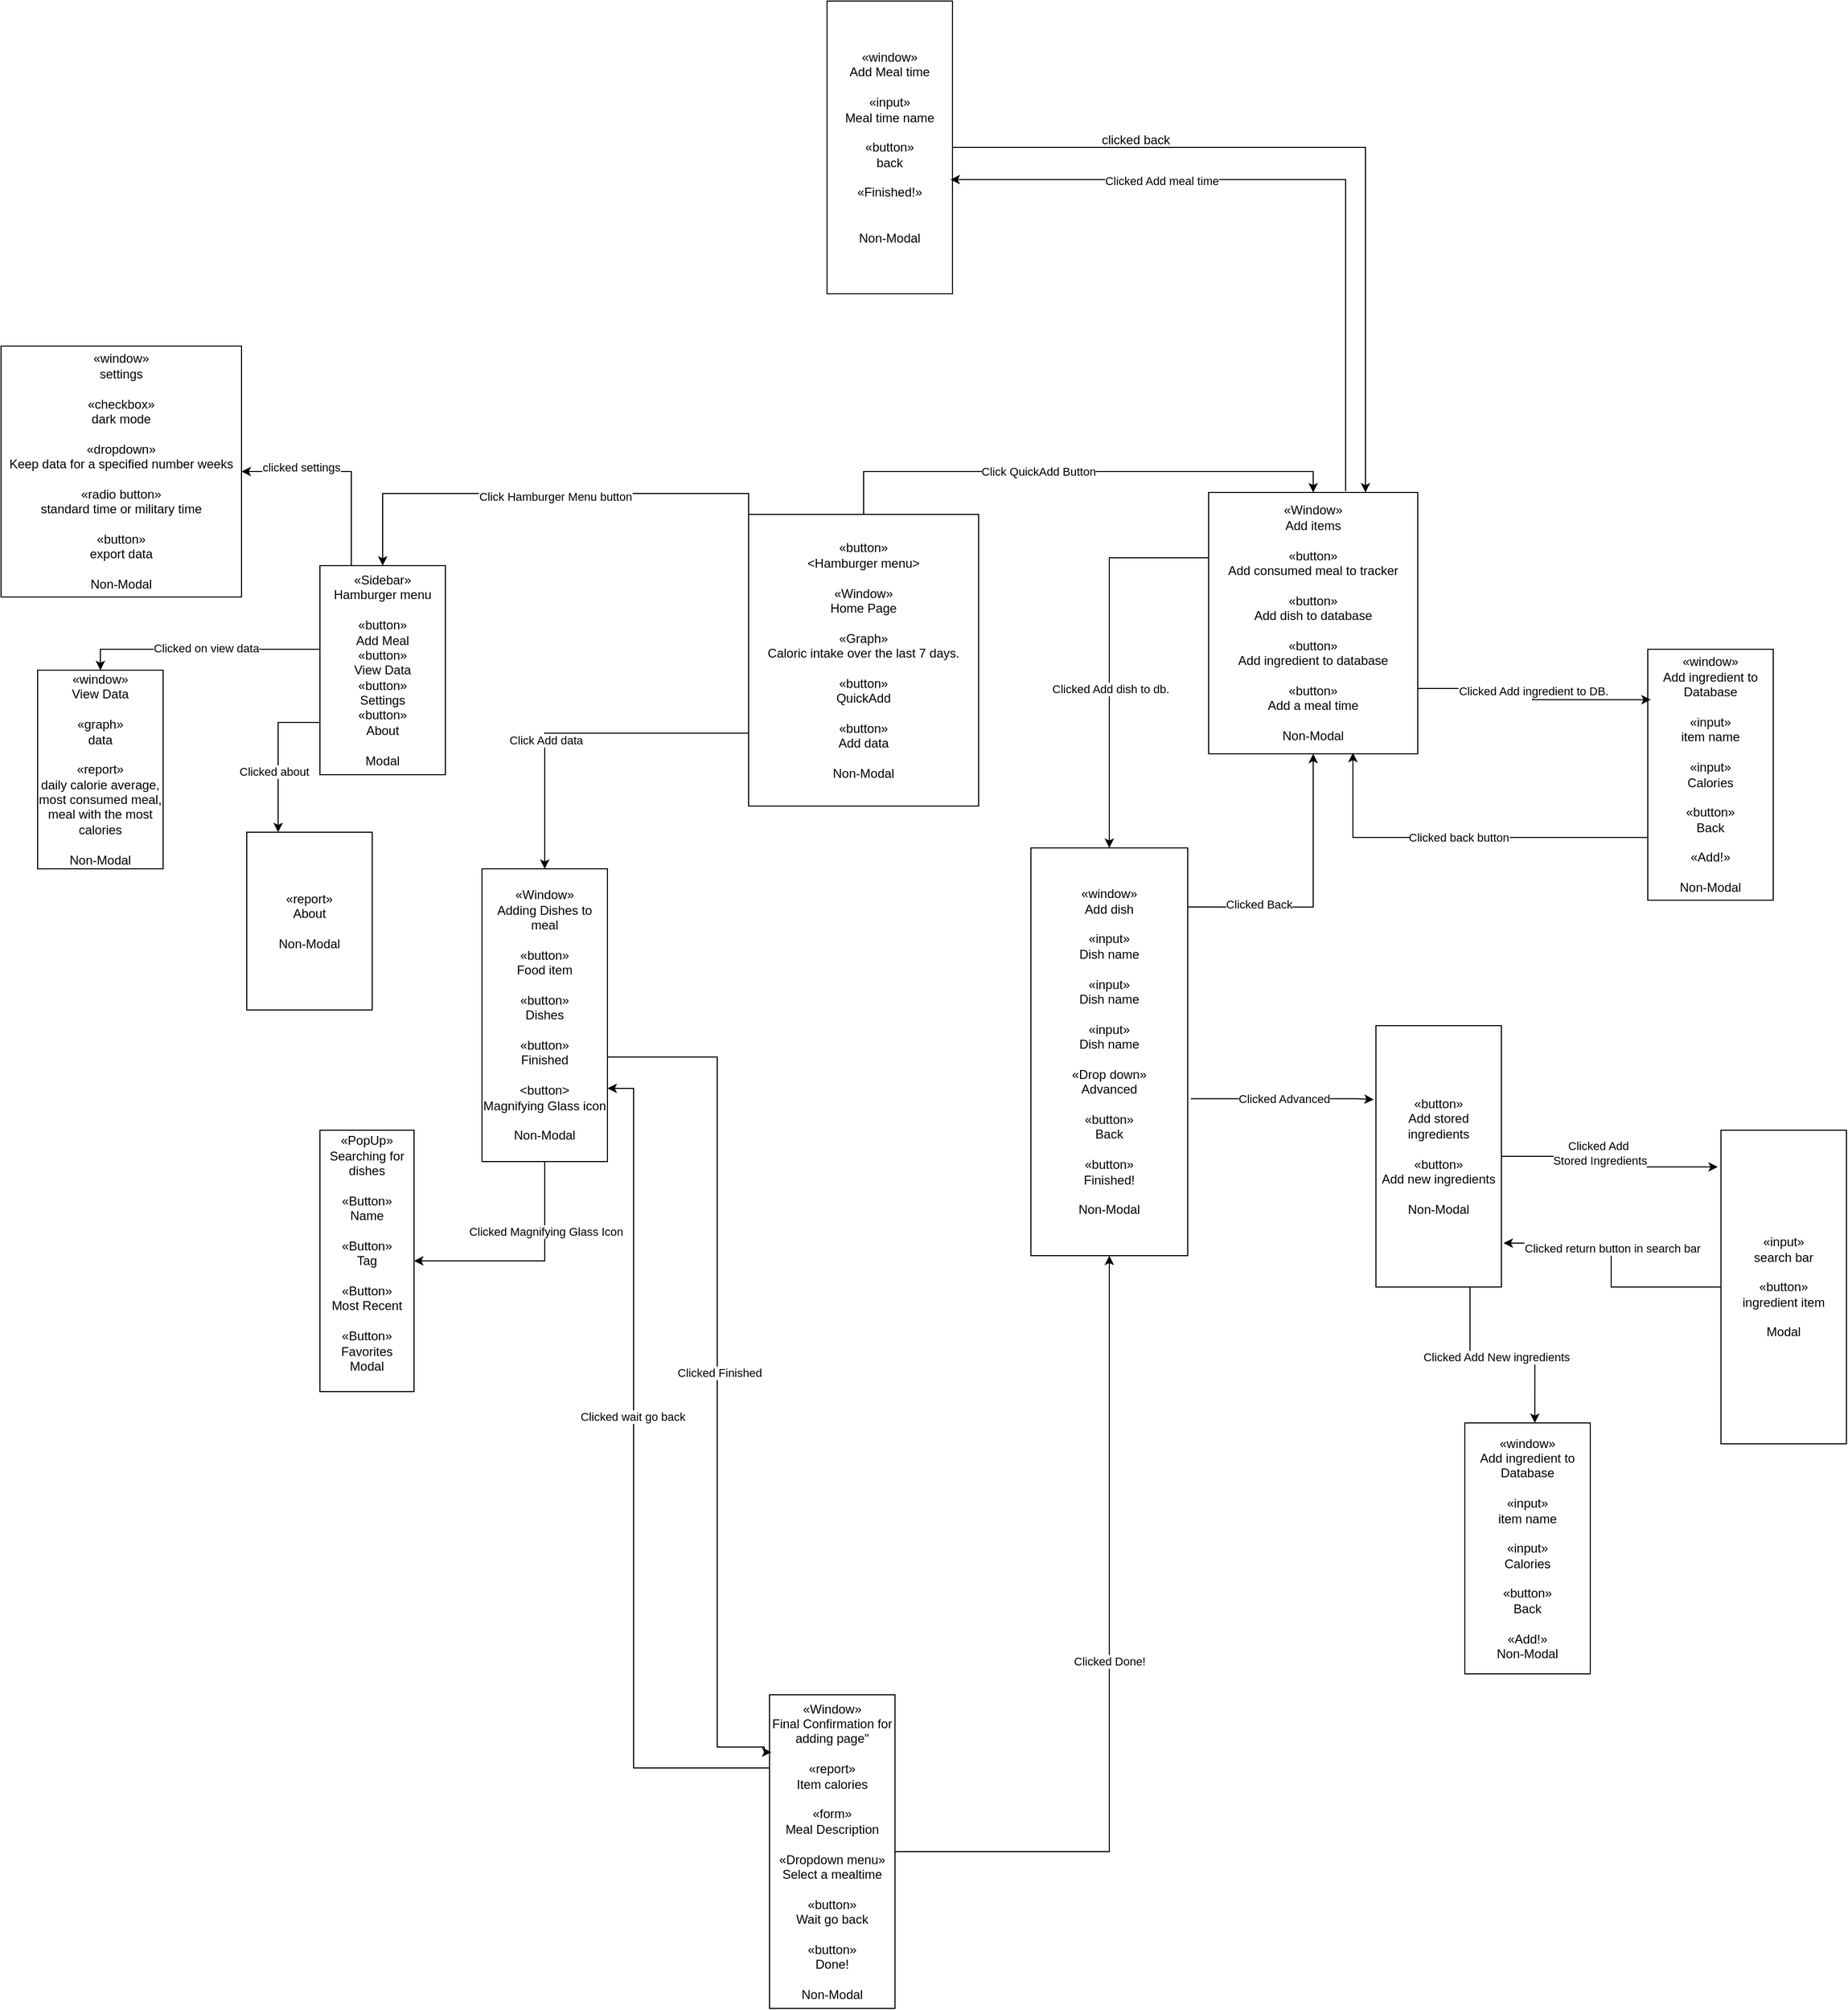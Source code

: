 <mxfile version="24.4.13" type="device">
  <diagram name="Page-1" id="APHTnaRsYDHRcKdXppEu">
    <mxGraphModel dx="1602" dy="1571" grid="1" gridSize="10" guides="1" tooltips="1" connect="1" arrows="1" fold="1" page="1" pageScale="1" pageWidth="850" pageHeight="1100" math="0" shadow="0">
      <root>
        <mxCell id="0" />
        <mxCell id="1" parent="0" />
        <mxCell id="J21b_Lvd1EbS78n08SfB-17" style="edgeStyle=orthogonalEdgeStyle;rounded=0;orthogonalLoop=1;jettySize=auto;html=1;exitX=0;exitY=0;exitDx=0;exitDy=0;entryX=0.5;entryY=0;entryDx=0;entryDy=0;" parent="1" source="J21b_Lvd1EbS78n08SfB-19" target="J21b_Lvd1EbS78n08SfB-20" edge="1">
          <mxGeometry relative="1" as="geometry" />
        </mxCell>
        <mxCell id="J21b_Lvd1EbS78n08SfB-18" value="Click Hamburger Menu button" style="edgeLabel;html=1;align=center;verticalAlign=middle;resizable=0;points=[];" parent="J21b_Lvd1EbS78n08SfB-17" vertex="1" connectable="0">
          <mxGeometry x="-0.065" y="3" relative="1" as="geometry">
            <mxPoint as="offset" />
          </mxGeometry>
        </mxCell>
        <mxCell id="J21b_Lvd1EbS78n08SfB-19" value="&lt;div&gt;«button»&lt;br&gt;&lt;/div&gt;&lt;div&gt;&amp;lt;Hamburger menu&amp;gt;&lt;/div&gt;&lt;div&gt;&lt;br&gt;&lt;/div&gt;«Window»&lt;div&gt;Home Page&lt;/div&gt;&lt;div&gt;&lt;br&gt;&lt;/div&gt;&lt;div&gt;«Graph»&lt;br&gt;&lt;/div&gt;&lt;div&gt;Caloric intake over the last 7 days.&lt;/div&gt;&lt;div&gt;&lt;br&gt;&lt;/div&gt;&lt;div&gt;«button»&lt;br&gt;&lt;/div&gt;&lt;div&gt;QuickAdd&lt;/div&gt;&lt;div&gt;&lt;br&gt;&lt;/div&gt;&lt;div&gt;«button»&lt;br&gt;&lt;/div&gt;&lt;div&gt;Add data&lt;/div&gt;&lt;div&gt;&lt;br&gt;&lt;/div&gt;&lt;div&gt;Non-Modal&lt;/div&gt;" style="html=1;whiteSpace=wrap;" parent="1" vertex="1">
          <mxGeometry x="470" y="161" width="220" height="279" as="geometry" />
        </mxCell>
        <mxCell id="J21b_Lvd1EbS78n08SfB-85" style="edgeStyle=orthogonalEdgeStyle;rounded=0;orthogonalLoop=1;jettySize=auto;html=1;entryX=0.5;entryY=0;entryDx=0;entryDy=0;" parent="1" source="J21b_Lvd1EbS78n08SfB-20" target="J21b_Lvd1EbS78n08SfB-83" edge="1">
          <mxGeometry relative="1" as="geometry">
            <Array as="points">
              <mxPoint x="-150" y="290" />
            </Array>
          </mxGeometry>
        </mxCell>
        <mxCell id="J21b_Lvd1EbS78n08SfB-86" value="Clicked on view data" style="edgeLabel;html=1;align=center;verticalAlign=middle;resizable=0;points=[];" parent="J21b_Lvd1EbS78n08SfB-85" vertex="1" connectable="0">
          <mxGeometry x="-0.049" y="-1" relative="1" as="geometry">
            <mxPoint as="offset" />
          </mxGeometry>
        </mxCell>
        <mxCell id="J21b_Lvd1EbS78n08SfB-91" style="edgeStyle=orthogonalEdgeStyle;rounded=0;orthogonalLoop=1;jettySize=auto;html=1;exitX=0;exitY=0.75;exitDx=0;exitDy=0;entryX=0.25;entryY=0;entryDx=0;entryDy=0;" parent="1" source="J21b_Lvd1EbS78n08SfB-20" target="J21b_Lvd1EbS78n08SfB-90" edge="1">
          <mxGeometry relative="1" as="geometry" />
        </mxCell>
        <mxCell id="J21b_Lvd1EbS78n08SfB-92" value="Clicked about" style="edgeLabel;html=1;align=center;verticalAlign=middle;resizable=0;points=[];" parent="J21b_Lvd1EbS78n08SfB-91" vertex="1" connectable="0">
          <mxGeometry x="0.201" y="-4" relative="1" as="geometry">
            <mxPoint as="offset" />
          </mxGeometry>
        </mxCell>
        <mxCell id="J21b_Lvd1EbS78n08SfB-20" value="«Sidebar»&lt;br&gt;&lt;div&gt;Hamburger menu&lt;/div&gt;&lt;div&gt;&lt;br&gt;&lt;/div&gt;&lt;div&gt;«button»&lt;br&gt;&lt;/div&gt;&lt;div&gt;Add Meal&lt;/div&gt;&lt;div&gt;«button»&lt;br&gt;&lt;/div&gt;&lt;div&gt;View Data&lt;/div&gt;&lt;div&gt;«button»&lt;br&gt;&lt;/div&gt;&lt;div&gt;Settings&lt;/div&gt;&lt;div&gt;«button»&lt;br&gt;&lt;/div&gt;&lt;div&gt;About&lt;/div&gt;&lt;div&gt;&lt;br&gt;&lt;/div&gt;&lt;div&gt;Modal&lt;/div&gt;" style="html=1;whiteSpace=wrap;" parent="1" vertex="1">
          <mxGeometry x="60" y="210" width="120" height="200" as="geometry" />
        </mxCell>
        <mxCell id="J21b_Lvd1EbS78n08SfB-50" style="edgeStyle=orthogonalEdgeStyle;rounded=0;orthogonalLoop=1;jettySize=auto;html=1;exitX=0;exitY=0.25;exitDx=0;exitDy=0;entryX=0.5;entryY=0;entryDx=0;entryDy=0;" parent="1" source="J21b_Lvd1EbS78n08SfB-21" target="J21b_Lvd1EbS78n08SfB-48" edge="1">
          <mxGeometry relative="1" as="geometry" />
        </mxCell>
        <mxCell id="J21b_Lvd1EbS78n08SfB-52" value="Clicked Add dish to db." style="edgeLabel;html=1;align=center;verticalAlign=middle;resizable=0;points=[];" parent="J21b_Lvd1EbS78n08SfB-50" vertex="1" connectable="0">
          <mxGeometry x="0.183" y="1" relative="1" as="geometry">
            <mxPoint as="offset" />
          </mxGeometry>
        </mxCell>
        <mxCell id="J21b_Lvd1EbS78n08SfB-21" value="&lt;div&gt;«Window»&lt;br&gt;&lt;/div&gt;&lt;div&gt;Add items&lt;/div&gt;&lt;div&gt;&lt;br&gt;&lt;/div&gt;«button»&lt;div&gt;Add consumed meal to tracker&lt;/div&gt;&lt;div&gt;&lt;br&gt;&lt;/div&gt;&lt;div&gt;«button»&lt;br&gt;&lt;/div&gt;&lt;div&gt;Add dish to database&lt;/div&gt;&lt;div&gt;&lt;br&gt;&lt;/div&gt;&lt;div&gt;«button»&lt;br&gt;&lt;/div&gt;&lt;div&gt;Add ingredient to database&lt;/div&gt;&lt;div&gt;&lt;br&gt;&lt;/div&gt;&lt;div&gt;«button»&lt;br&gt;&lt;/div&gt;&lt;div&gt;Add a meal time&lt;/div&gt;&lt;div&gt;&lt;br&gt;&lt;/div&gt;&lt;div&gt;Non-Modal&lt;/div&gt;" style="html=1;whiteSpace=wrap;" parent="1" vertex="1">
          <mxGeometry x="910" y="140" width="200" height="250" as="geometry" />
        </mxCell>
        <mxCell id="J21b_Lvd1EbS78n08SfB-22" style="rounded=0;orthogonalLoop=1;jettySize=auto;html=1;entryX=0.5;entryY=0;entryDx=0;entryDy=0;edgeStyle=orthogonalEdgeStyle;exitX=0.5;exitY=0;exitDx=0;exitDy=0;" parent="1" source="J21b_Lvd1EbS78n08SfB-19" target="J21b_Lvd1EbS78n08SfB-21" edge="1">
          <mxGeometry relative="1" as="geometry">
            <mxPoint x="570" y="160" as="sourcePoint" />
            <mxPoint x="577.5" y="630" as="targetPoint" />
          </mxGeometry>
        </mxCell>
        <mxCell id="J21b_Lvd1EbS78n08SfB-23" value="Click QuickAdd Button" style="edgeLabel;html=1;align=center;verticalAlign=middle;resizable=0;points=[];" parent="J21b_Lvd1EbS78n08SfB-22" vertex="1" connectable="0">
          <mxGeometry x="-0.154" relative="1" as="geometry">
            <mxPoint as="offset" />
          </mxGeometry>
        </mxCell>
        <mxCell id="J21b_Lvd1EbS78n08SfB-25" value="&lt;div&gt;«Window»&lt;br&gt;&lt;/div&gt;&lt;div&gt;Adding Dishes to meal&lt;/div&gt;&lt;div&gt;&lt;br&gt;&lt;/div&gt;«button»&lt;div&gt;Food item&lt;/div&gt;&lt;div&gt;&lt;br&gt;&lt;/div&gt;&lt;div&gt;«button»&lt;/div&gt;&lt;div&gt;Dishes&lt;/div&gt;&lt;div&gt;&lt;br&gt;&lt;/div&gt;&lt;div&gt;«button»&lt;/div&gt;&lt;div&gt;Finished&lt;br&gt;&lt;div&gt;&lt;br&gt;&lt;div&gt;&amp;lt;button&amp;gt;&lt;/div&gt;&lt;/div&gt;&lt;/div&gt;&lt;div&gt;Magnifying Glass icon&lt;/div&gt;&lt;div&gt;&lt;br&gt;&lt;/div&gt;&lt;div&gt;Non-Modal&lt;/div&gt;" style="rounded=0;whiteSpace=wrap;html=1;direction=south;" parent="1" vertex="1">
          <mxGeometry x="215" y="500" width="120" height="280" as="geometry" />
        </mxCell>
        <mxCell id="J21b_Lvd1EbS78n08SfB-26" value="" style="endArrow=classic;html=1;rounded=0;exitX=0;exitY=0.75;exitDx=0;exitDy=0;entryX=0;entryY=0.5;entryDx=0;entryDy=0;edgeStyle=orthogonalEdgeStyle;" parent="1" source="J21b_Lvd1EbS78n08SfB-19" target="J21b_Lvd1EbS78n08SfB-25" edge="1">
          <mxGeometry width="50" height="50" relative="1" as="geometry">
            <mxPoint x="250" y="560" as="sourcePoint" />
            <mxPoint x="300" y="510" as="targetPoint" />
          </mxGeometry>
        </mxCell>
        <mxCell id="J21b_Lvd1EbS78n08SfB-27" value="Click Add data" style="edgeLabel;html=1;align=center;verticalAlign=middle;resizable=0;points=[];" parent="J21b_Lvd1EbS78n08SfB-26" vertex="1" connectable="0">
          <mxGeometry x="0.241" y="1" relative="1" as="geometry">
            <mxPoint as="offset" />
          </mxGeometry>
        </mxCell>
        <mxCell id="J21b_Lvd1EbS78n08SfB-30" value="«PopUp»&lt;div&gt;Searching for dishes&lt;/div&gt;&lt;div&gt;&lt;br&gt;&lt;/div&gt;&lt;div&gt;«Button»&lt;br&gt;&lt;/div&gt;&lt;div&gt;Name&lt;/div&gt;&lt;div&gt;&lt;br&gt;&lt;/div&gt;&lt;div&gt;«Button»&lt;br&gt;&lt;/div&gt;&lt;div&gt;Tag&lt;/div&gt;&lt;div&gt;&lt;br&gt;&lt;/div&gt;&lt;div&gt;«Button»&lt;/div&gt;&lt;div&gt;Most Recent&lt;/div&gt;&lt;div&gt;&lt;br&gt;&lt;/div&gt;&lt;div&gt;«Button»&lt;br&gt;&lt;/div&gt;&lt;div&gt;Favorites&lt;/div&gt;&lt;div&gt;Modal&lt;/div&gt;&lt;div&gt;&lt;br&gt;&lt;/div&gt;" style="rounded=0;whiteSpace=wrap;html=1;rotation=0;" parent="1" vertex="1">
          <mxGeometry x="60" y="750" width="90" height="250" as="geometry" />
        </mxCell>
        <mxCell id="J21b_Lvd1EbS78n08SfB-31" value="" style="endArrow=classic;html=1;rounded=0;exitX=1;exitY=0.5;exitDx=0;exitDy=0;entryX=1;entryY=0.5;entryDx=0;entryDy=0;edgeStyle=orthogonalEdgeStyle;" parent="1" source="J21b_Lvd1EbS78n08SfB-25" target="J21b_Lvd1EbS78n08SfB-30" edge="1">
          <mxGeometry width="50" height="50" relative="1" as="geometry">
            <mxPoint x="250" y="910" as="sourcePoint" />
            <mxPoint x="300" y="860" as="targetPoint" />
          </mxGeometry>
        </mxCell>
        <mxCell id="J21b_Lvd1EbS78n08SfB-33" value="Clicked Magnifying Glass Icon" style="edgeLabel;html=1;align=center;verticalAlign=middle;resizable=0;points=[];" parent="J21b_Lvd1EbS78n08SfB-31" vertex="1" connectable="0">
          <mxGeometry x="-0.394" y="1" relative="1" as="geometry">
            <mxPoint as="offset" />
          </mxGeometry>
        </mxCell>
        <mxCell id="J21b_Lvd1EbS78n08SfB-34" value="«Window»&lt;div&gt;Final Confirmation for adding page&quot;&lt;/div&gt;&lt;div&gt;&lt;br&gt;&lt;/div&gt;&lt;div&gt;«report»&lt;br&gt;&lt;/div&gt;&lt;div&gt;Item calories&lt;/div&gt;&lt;div&gt;&lt;br&gt;&lt;/div&gt;&lt;div&gt;«form»&lt;br&gt;&lt;/div&gt;&lt;div&gt;Meal Description&lt;/div&gt;&lt;div&gt;&lt;br&gt;&lt;/div&gt;&lt;div&gt;«Dropdown menu»&lt;br&gt;&lt;/div&gt;&lt;div&gt;Select a mealtime&lt;/div&gt;&lt;div&gt;&lt;br&gt;&lt;/div&gt;&lt;div&gt;«button»&lt;br&gt;&lt;/div&gt;&lt;div&gt;Wait go back&lt;/div&gt;&lt;div&gt;&lt;br&gt;&lt;/div&gt;&lt;div&gt;«button»&lt;br&gt;&lt;/div&gt;&lt;div&gt;Done!&lt;/div&gt;&lt;div&gt;&lt;br&gt;&lt;/div&gt;&lt;div&gt;Non-Modal&lt;/div&gt;" style="rounded=0;whiteSpace=wrap;html=1;" parent="1" vertex="1">
          <mxGeometry x="490" y="1290" width="120" height="300" as="geometry" />
        </mxCell>
        <mxCell id="J21b_Lvd1EbS78n08SfB-37" value="" style="endArrow=classic;html=1;rounded=0;exitX=0.5;exitY=0;exitDx=0;exitDy=0;edgeStyle=orthogonalEdgeStyle;entryX=0.015;entryY=0.183;entryDx=0;entryDy=0;entryPerimeter=0;" parent="1" source="J21b_Lvd1EbS78n08SfB-25" target="J21b_Lvd1EbS78n08SfB-34" edge="1">
          <mxGeometry width="50" height="50" relative="1" as="geometry">
            <mxPoint x="400" y="1070" as="sourcePoint" />
            <mxPoint x="480" y="1270" as="targetPoint" />
            <Array as="points">
              <mxPoint x="335" y="680" />
              <mxPoint x="440" y="680" />
              <mxPoint x="440" y="1340" />
              <mxPoint x="485" y="1340" />
            </Array>
          </mxGeometry>
        </mxCell>
        <mxCell id="J21b_Lvd1EbS78n08SfB-38" value="Clicked Finished" style="edgeLabel;html=1;align=center;verticalAlign=middle;resizable=0;points=[];" parent="J21b_Lvd1EbS78n08SfB-37" vertex="1" connectable="0">
          <mxGeometry x="0.037" y="2" relative="1" as="geometry">
            <mxPoint as="offset" />
          </mxGeometry>
        </mxCell>
        <mxCell id="J21b_Lvd1EbS78n08SfB-40" value="" style="endArrow=classic;html=1;rounded=0;exitX=0;exitY=0.25;exitDx=0;exitDy=0;exitPerimeter=0;edgeStyle=orthogonalEdgeStyle;entryX=0.75;entryY=0;entryDx=0;entryDy=0;" parent="1" source="J21b_Lvd1EbS78n08SfB-34" target="J21b_Lvd1EbS78n08SfB-25" edge="1">
          <mxGeometry width="50" height="50" relative="1" as="geometry">
            <mxPoint x="400" y="1120" as="sourcePoint" />
            <mxPoint x="380" y="760" as="targetPoint" />
            <Array as="points">
              <mxPoint x="360" y="1360" />
              <mxPoint x="360" y="710" />
            </Array>
          </mxGeometry>
        </mxCell>
        <mxCell id="J21b_Lvd1EbS78n08SfB-41" value="Clicked wait go back" style="edgeLabel;html=1;align=center;verticalAlign=middle;resizable=0;points=[];" parent="J21b_Lvd1EbS78n08SfB-40" vertex="1" connectable="0">
          <mxGeometry x="0.163" y="1" relative="1" as="geometry">
            <mxPoint as="offset" />
          </mxGeometry>
        </mxCell>
        <mxCell id="J21b_Lvd1EbS78n08SfB-43" value="Clicked Done!" style="endArrow=classic;html=1;rounded=0;exitX=1;exitY=0.5;exitDx=0;exitDy=0;edgeStyle=orthogonalEdgeStyle;" parent="1" source="J21b_Lvd1EbS78n08SfB-34" target="J21b_Lvd1EbS78n08SfB-48" edge="1">
          <mxGeometry width="50" height="50" relative="1" as="geometry">
            <mxPoint x="620" y="1150" as="sourcePoint" />
            <mxPoint x="900" y="1430" as="targetPoint" />
          </mxGeometry>
        </mxCell>
        <mxCell id="J21b_Lvd1EbS78n08SfB-48" value="«window»&lt;div&gt;Add dish&lt;/div&gt;&lt;div&gt;&lt;br&gt;&lt;/div&gt;&lt;div&gt;«input»&lt;br&gt;&lt;/div&gt;&lt;div&gt;Dish name&lt;/div&gt;&lt;div&gt;&lt;br&gt;&lt;/div&gt;&lt;div&gt;«input»&lt;br&gt;&lt;/div&gt;&lt;div&gt;Dish name&lt;/div&gt;&lt;div&gt;&lt;br&gt;&lt;/div&gt;&lt;div&gt;«input»&lt;/div&gt;&lt;div&gt;Dish name&lt;/div&gt;&lt;div&gt;&lt;br&gt;&lt;/div&gt;&lt;div&gt;«Drop down»&lt;br&gt;&lt;/div&gt;&lt;div&gt;Advanced&lt;/div&gt;&lt;div&gt;&lt;br&gt;&lt;/div&gt;&lt;div&gt;«button»&lt;br&gt;&lt;/div&gt;&lt;div&gt;Back&lt;/div&gt;&lt;div&gt;&lt;br&gt;&lt;/div&gt;&lt;div&gt;«button»&lt;br&gt;&lt;/div&gt;&lt;div&gt;Finished!&lt;/div&gt;&lt;div&gt;&lt;br&gt;&lt;/div&gt;&lt;div&gt;Non-Modal&lt;/div&gt;" style="rounded=0;whiteSpace=wrap;html=1;" parent="1" vertex="1">
          <mxGeometry x="740" y="480" width="150" height="390" as="geometry" />
        </mxCell>
        <mxCell id="J21b_Lvd1EbS78n08SfB-53" value="«button»&lt;div&gt;Add stored ingredients&lt;/div&gt;&lt;div&gt;&lt;br&gt;&lt;/div&gt;&lt;div&gt;«button»&lt;br&gt;&lt;/div&gt;&lt;div&gt;Add new ingredients&lt;/div&gt;&lt;div&gt;&lt;br&gt;&lt;/div&gt;&lt;div&gt;Non-Modal&lt;/div&gt;" style="rounded=0;whiteSpace=wrap;html=1;" parent="1" vertex="1">
          <mxGeometry x="1070" y="650" width="120" height="250" as="geometry" />
        </mxCell>
        <mxCell id="J21b_Lvd1EbS78n08SfB-54" value="" style="endArrow=classic;html=1;rounded=0;exitX=1.02;exitY=0.615;exitDx=0;exitDy=0;exitPerimeter=0;edgeStyle=orthogonalEdgeStyle;entryX=-0.017;entryY=0.283;entryDx=0;entryDy=0;entryPerimeter=0;" parent="1" source="J21b_Lvd1EbS78n08SfB-48" target="J21b_Lvd1EbS78n08SfB-53" edge="1">
          <mxGeometry width="50" height="50" relative="1" as="geometry">
            <mxPoint x="690" y="680" as="sourcePoint" />
            <mxPoint x="1050" y="720" as="targetPoint" />
            <Array as="points">
              <mxPoint x="1051" y="720" />
            </Array>
          </mxGeometry>
        </mxCell>
        <mxCell id="J21b_Lvd1EbS78n08SfB-55" value="Clicked Advanced" style="edgeLabel;html=1;align=center;verticalAlign=middle;resizable=0;points=[];" parent="J21b_Lvd1EbS78n08SfB-54" vertex="1" connectable="0">
          <mxGeometry x="0.146" y="-1" relative="1" as="geometry">
            <mxPoint x="-12" y="-1" as="offset" />
          </mxGeometry>
        </mxCell>
        <mxCell id="J21b_Lvd1EbS78n08SfB-56" value="" style="endArrow=classic;html=1;rounded=0;entryX=0.5;entryY=1;entryDx=0;entryDy=0;exitX=1.003;exitY=0.145;exitDx=0;exitDy=0;exitPerimeter=0;edgeStyle=orthogonalEdgeStyle;" parent="1" source="J21b_Lvd1EbS78n08SfB-48" target="J21b_Lvd1EbS78n08SfB-21" edge="1">
          <mxGeometry width="50" height="50" relative="1" as="geometry">
            <mxPoint x="850" y="520" as="sourcePoint" />
            <mxPoint x="900" y="470" as="targetPoint" />
            <Array as="points">
              <mxPoint x="1010" y="537" />
            </Array>
          </mxGeometry>
        </mxCell>
        <mxCell id="J21b_Lvd1EbS78n08SfB-57" value="Clicked Back" style="edgeLabel;html=1;align=center;verticalAlign=middle;resizable=0;points=[];" parent="J21b_Lvd1EbS78n08SfB-56" vertex="1" connectable="0">
          <mxGeometry x="-0.492" y="3" relative="1" as="geometry">
            <mxPoint as="offset" />
          </mxGeometry>
        </mxCell>
        <mxCell id="J21b_Lvd1EbS78n08SfB-60" value="«input»&lt;div&gt;search bar&lt;/div&gt;&lt;div&gt;&lt;br&gt;&lt;/div&gt;&lt;div&gt;«button»&lt;br&gt;&lt;/div&gt;&lt;div&gt;ingredient item&lt;/div&gt;&lt;div&gt;&lt;br&gt;&lt;/div&gt;&lt;div&gt;Modal&lt;/div&gt;" style="whiteSpace=wrap;html=1;" parent="1" vertex="1">
          <mxGeometry x="1400" y="750" width="120" height="300" as="geometry" />
        </mxCell>
        <mxCell id="J21b_Lvd1EbS78n08SfB-61" style="edgeStyle=orthogonalEdgeStyle;rounded=0;orthogonalLoop=1;jettySize=auto;html=1;entryX=-0.025;entryY=0.117;entryDx=0;entryDy=0;entryPerimeter=0;" parent="1" source="J21b_Lvd1EbS78n08SfB-53" target="J21b_Lvd1EbS78n08SfB-60" edge="1">
          <mxGeometry relative="1" as="geometry" />
        </mxCell>
        <mxCell id="J21b_Lvd1EbS78n08SfB-62" value="Clicked Add&amp;nbsp;&lt;div&gt;Stored Ingredients&lt;/div&gt;" style="edgeLabel;html=1;align=center;verticalAlign=middle;resizable=0;points=[];" parent="J21b_Lvd1EbS78n08SfB-61" vertex="1" connectable="0">
          <mxGeometry x="-0.141" y="3" relative="1" as="geometry">
            <mxPoint x="1" as="offset" />
          </mxGeometry>
        </mxCell>
        <mxCell id="J21b_Lvd1EbS78n08SfB-63" value="&lt;div&gt;«window»&lt;br&gt;&lt;/div&gt;&lt;div&gt;Add ingredient to Database&lt;/div&gt;&lt;div&gt;&lt;br&gt;&lt;/div&gt;«input»&lt;div&gt;item name&lt;/div&gt;&lt;div&gt;&lt;br&gt;&lt;/div&gt;&lt;div&gt;«input»&lt;br&gt;&lt;/div&gt;&lt;div&gt;Calories&lt;/div&gt;&lt;div&gt;&lt;br&gt;&lt;/div&gt;&lt;div&gt;«button»&lt;br&gt;&lt;/div&gt;&lt;div&gt;Back&lt;/div&gt;&lt;div&gt;&lt;br&gt;&lt;/div&gt;&lt;div&gt;«Add!»&lt;br&gt;&lt;/div&gt;&lt;div&gt;Non-Modal&lt;/div&gt;" style="whiteSpace=wrap;html=1;" parent="1" vertex="1">
          <mxGeometry x="1155" y="1030" width="120" height="240" as="geometry" />
        </mxCell>
        <mxCell id="J21b_Lvd1EbS78n08SfB-66" style="edgeStyle=orthogonalEdgeStyle;rounded=0;orthogonalLoop=1;jettySize=auto;html=1;exitX=0.75;exitY=1;exitDx=0;exitDy=0;entryX=0.558;entryY=0;entryDx=0;entryDy=0;entryPerimeter=0;" parent="1" source="J21b_Lvd1EbS78n08SfB-53" target="J21b_Lvd1EbS78n08SfB-63" edge="1">
          <mxGeometry relative="1" as="geometry" />
        </mxCell>
        <mxCell id="J21b_Lvd1EbS78n08SfB-67" value="Clicked Add New ingredients" style="edgeLabel;html=1;align=center;verticalAlign=middle;resizable=0;points=[];" parent="J21b_Lvd1EbS78n08SfB-66" vertex="1" connectable="0">
          <mxGeometry x="-0.062" y="-2" relative="1" as="geometry">
            <mxPoint as="offset" />
          </mxGeometry>
        </mxCell>
        <mxCell id="J21b_Lvd1EbS78n08SfB-69" style="edgeStyle=orthogonalEdgeStyle;rounded=0;orthogonalLoop=1;jettySize=auto;html=1;entryX=1.017;entryY=0.832;entryDx=0;entryDy=0;entryPerimeter=0;" parent="1" source="J21b_Lvd1EbS78n08SfB-60" target="J21b_Lvd1EbS78n08SfB-53" edge="1">
          <mxGeometry relative="1" as="geometry" />
        </mxCell>
        <mxCell id="J21b_Lvd1EbS78n08SfB-70" value="Clicked return button in search bar" style="edgeLabel;html=1;align=center;verticalAlign=middle;resizable=0;points=[];" parent="J21b_Lvd1EbS78n08SfB-69" vertex="1" connectable="0">
          <mxGeometry x="0.136" y="-1" relative="1" as="geometry">
            <mxPoint as="offset" />
          </mxGeometry>
        </mxCell>
        <mxCell id="J21b_Lvd1EbS78n08SfB-72" value="&lt;div&gt;«window»&lt;br&gt;&lt;/div&gt;&lt;div&gt;Add ingredient to Database&lt;/div&gt;&lt;div&gt;&lt;br&gt;&lt;/div&gt;«input»&lt;div&gt;item name&lt;/div&gt;&lt;div&gt;&lt;br&gt;&lt;/div&gt;&lt;div&gt;«input»&lt;br&gt;&lt;/div&gt;&lt;div&gt;Calories&lt;/div&gt;&lt;div&gt;&lt;br&gt;&lt;/div&gt;&lt;div&gt;«button»&lt;br&gt;&lt;/div&gt;&lt;div&gt;Back&lt;/div&gt;&lt;div&gt;&lt;br&gt;&lt;/div&gt;&lt;div&gt;«Add!»&lt;br&gt;&lt;/div&gt;&lt;div&gt;&lt;br&gt;&lt;/div&gt;&lt;div&gt;Non-Modal&lt;/div&gt;" style="whiteSpace=wrap;html=1;" parent="1" vertex="1">
          <mxGeometry x="1330" y="290" width="120" height="240" as="geometry" />
        </mxCell>
        <mxCell id="J21b_Lvd1EbS78n08SfB-73" style="edgeStyle=orthogonalEdgeStyle;rounded=0;orthogonalLoop=1;jettySize=auto;html=1;exitX=1;exitY=0.75;exitDx=0;exitDy=0;entryX=0.024;entryY=0.201;entryDx=0;entryDy=0;entryPerimeter=0;" parent="1" source="J21b_Lvd1EbS78n08SfB-21" target="J21b_Lvd1EbS78n08SfB-72" edge="1">
          <mxGeometry relative="1" as="geometry" />
        </mxCell>
        <mxCell id="J21b_Lvd1EbS78n08SfB-74" value="Clicked Add ingredient to DB.&amp;nbsp;" style="edgeLabel;html=1;align=center;verticalAlign=middle;resizable=0;points=[];" parent="J21b_Lvd1EbS78n08SfB-73" vertex="1" connectable="0">
          <mxGeometry x="-0.037" y="2" relative="1" as="geometry">
            <mxPoint as="offset" />
          </mxGeometry>
        </mxCell>
        <mxCell id="J21b_Lvd1EbS78n08SfB-75" value="Clicked back button" style="edgeStyle=orthogonalEdgeStyle;rounded=0;orthogonalLoop=1;jettySize=auto;html=1;exitX=0;exitY=0.75;exitDx=0;exitDy=0;entryX=0.69;entryY=0.996;entryDx=0;entryDy=0;entryPerimeter=0;" parent="1" source="J21b_Lvd1EbS78n08SfB-72" target="J21b_Lvd1EbS78n08SfB-21" edge="1">
          <mxGeometry relative="1" as="geometry" />
        </mxCell>
        <mxCell id="J21b_Lvd1EbS78n08SfB-77" style="edgeStyle=orthogonalEdgeStyle;rounded=0;orthogonalLoop=1;jettySize=auto;html=1;exitX=1;exitY=0.5;exitDx=0;exitDy=0;entryX=0.75;entryY=0;entryDx=0;entryDy=0;" parent="1" source="J21b_Lvd1EbS78n08SfB-76" target="J21b_Lvd1EbS78n08SfB-21" edge="1">
          <mxGeometry relative="1" as="geometry" />
        </mxCell>
        <mxCell id="J21b_Lvd1EbS78n08SfB-76" value="&lt;div&gt;«window»&lt;br&gt;&lt;/div&gt;&lt;div&gt;Add Meal time&lt;/div&gt;&lt;div&gt;&lt;br&gt;&lt;/div&gt;&lt;div&gt;&lt;div&gt;«input»&lt;br&gt;&lt;/div&gt;&lt;div&gt;Meal time name&lt;/div&gt;&lt;div&gt;&lt;br&gt;&lt;/div&gt;&lt;div&gt;&lt;div&gt;«button»&lt;br&gt;&lt;/div&gt;&lt;div&gt;back&lt;/div&gt;&lt;div&gt;&lt;br&gt;&lt;/div&gt;&lt;div&gt;&lt;div&gt;«Finished!»&lt;br&gt;&lt;/div&gt;&lt;div&gt;&lt;br&gt;&lt;/div&gt;&lt;/div&gt;&lt;div&gt;&lt;br&gt;&lt;/div&gt;&lt;/div&gt;&lt;div&gt;Non-Modal&lt;/div&gt;&lt;/div&gt;" style="whiteSpace=wrap;html=1;" parent="1" vertex="1">
          <mxGeometry x="545" y="-330" width="120" height="280" as="geometry" />
        </mxCell>
        <mxCell id="J21b_Lvd1EbS78n08SfB-78" value="clicked back" style="text;html=1;align=center;verticalAlign=middle;resizable=0;points=[];autosize=1;strokeColor=none;fillColor=none;" parent="1" vertex="1">
          <mxGeometry x="795" y="-212" width="90" height="30" as="geometry" />
        </mxCell>
        <mxCell id="J21b_Lvd1EbS78n08SfB-80" value="" style="endArrow=classic;html=1;rounded=0;exitX=0.655;exitY=-0.005;exitDx=0;exitDy=0;exitPerimeter=0;edgeStyle=orthogonalEdgeStyle;entryX=0.984;entryY=0.61;entryDx=0;entryDy=0;entryPerimeter=0;" parent="1" source="J21b_Lvd1EbS78n08SfB-21" target="J21b_Lvd1EbS78n08SfB-76" edge="1">
          <mxGeometry width="50" height="50" relative="1" as="geometry">
            <mxPoint x="940" y="20" as="sourcePoint" />
            <mxPoint x="670" y="-160" as="targetPoint" />
            <Array as="points">
              <mxPoint x="1041" y="-159" />
            </Array>
          </mxGeometry>
        </mxCell>
        <mxCell id="J21b_Lvd1EbS78n08SfB-81" value="Clicked Add meal time" style="edgeLabel;html=1;align=center;verticalAlign=middle;resizable=0;points=[];" parent="J21b_Lvd1EbS78n08SfB-80" vertex="1" connectable="0">
          <mxGeometry x="0.403" y="1" relative="1" as="geometry">
            <mxPoint as="offset" />
          </mxGeometry>
        </mxCell>
        <mxCell id="J21b_Lvd1EbS78n08SfB-83" value="&lt;div&gt;«window»&lt;br&gt;&lt;/div&gt;&lt;div&gt;View Data&lt;/div&gt;&lt;div&gt;&lt;br&gt;&lt;/div&gt;&lt;div&gt;&lt;div&gt;«graph»&lt;br&gt;&lt;/div&gt;&lt;div&gt;data&lt;/div&gt;&lt;div&gt;&lt;br&gt;&lt;/div&gt;&lt;/div&gt;&lt;div&gt;&lt;div&gt;«report»&lt;br&gt;&lt;/div&gt;&lt;div&gt;daily calorie average,&lt;/div&gt;&lt;div&gt;most consumed meal,&lt;/div&gt;&lt;div&gt;meal with the most calories&lt;/div&gt;&lt;div&gt;&lt;br&gt;&lt;/div&gt;&lt;/div&gt;&lt;div&gt;Non-Modal&lt;/div&gt;" style="whiteSpace=wrap;html=1;" parent="1" vertex="1">
          <mxGeometry x="-210" y="310" width="120" height="190" as="geometry" />
        </mxCell>
        <mxCell id="J21b_Lvd1EbS78n08SfB-87" value="&lt;div&gt;«window»&lt;br&gt;&lt;/div&gt;&lt;div&gt;settings&lt;/div&gt;&lt;div&gt;&lt;br&gt;&lt;/div&gt;&lt;div&gt;&lt;div&gt;«checkbox»&lt;br&gt;&lt;/div&gt;&lt;div&gt;dark mode&lt;/div&gt;&lt;/div&gt;&lt;div&gt;&lt;br&gt;&lt;/div&gt;&lt;div&gt;&lt;div&gt;«dropdown»&lt;br&gt;&lt;/div&gt;&lt;div&gt;Keep data for a specified number weeks&lt;/div&gt;&lt;div&gt;&lt;br&gt;&lt;/div&gt;&lt;div&gt;&lt;div&gt;«radio button»&lt;br&gt;&lt;/div&gt;&lt;div&gt;standard time or military time&lt;/div&gt;&lt;/div&gt;&lt;div&gt;&lt;br&gt;&lt;/div&gt;&lt;div&gt;&lt;div&gt;«button»&lt;br&gt;&lt;/div&gt;&lt;div&gt;export data&lt;/div&gt;&lt;div&gt;&lt;br&gt;&lt;/div&gt;&lt;/div&gt;&lt;div&gt;Non-Modal&lt;/div&gt;&lt;/div&gt;" style="whiteSpace=wrap;html=1;" parent="1" vertex="1">
          <mxGeometry x="-245" width="230" height="240" as="geometry" />
        </mxCell>
        <mxCell id="J21b_Lvd1EbS78n08SfB-88" value="" style="edgeStyle=orthogonalEdgeStyle;endArrow=classic;html=1;rounded=0;exitX=0.25;exitY=0;exitDx=0;exitDy=0;entryX=1;entryY=0.5;entryDx=0;entryDy=0;" parent="1" source="J21b_Lvd1EbS78n08SfB-20" target="J21b_Lvd1EbS78n08SfB-87" edge="1">
          <mxGeometry width="50" height="50" relative="1" as="geometry">
            <mxPoint x="5" y="110" as="sourcePoint" />
            <mxPoint x="55" y="60" as="targetPoint" />
          </mxGeometry>
        </mxCell>
        <mxCell id="J21b_Lvd1EbS78n08SfB-89" value="clicked settings" style="edgeLabel;html=1;align=center;verticalAlign=middle;resizable=0;points=[];" parent="J21b_Lvd1EbS78n08SfB-88" vertex="1" connectable="0">
          <mxGeometry x="0.421" y="-4" relative="1" as="geometry">
            <mxPoint as="offset" />
          </mxGeometry>
        </mxCell>
        <mxCell id="J21b_Lvd1EbS78n08SfB-90" value="&lt;div&gt;«report»&lt;br&gt;&lt;/div&gt;&lt;div&gt;About&lt;/div&gt;&lt;div&gt;&lt;br&gt;&lt;/div&gt;&lt;div&gt;Non-Modal&lt;/div&gt;" style="whiteSpace=wrap;html=1;" parent="1" vertex="1">
          <mxGeometry x="-10" y="465" width="120" height="170" as="geometry" />
        </mxCell>
      </root>
    </mxGraphModel>
  </diagram>
</mxfile>
